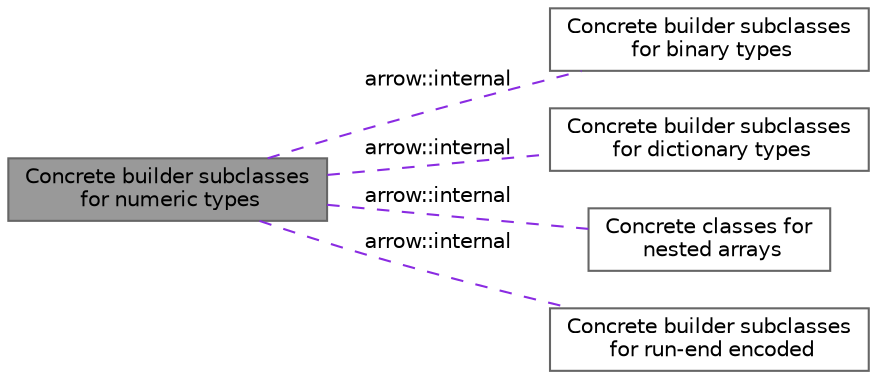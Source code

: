 digraph "Concrete builder subclasses for numeric types"
{
 // LATEX_PDF_SIZE
  bgcolor="transparent";
  edge [fontname=Helvetica,fontsize=10,labelfontname=Helvetica,labelfontsize=10];
  node [fontname=Helvetica,fontsize=10,shape=box,height=0.2,width=0.4];
  rankdir=LR;
  Node3 [id="Node000003",label="Concrete builder subclasses\l for binary types",height=0.2,width=0.4,color="grey40", fillcolor="white", style="filled",URL="$group__binary-builders.html",tooltip=" "];
  Node4 [id="Node000004",label="Concrete builder subclasses\l for dictionary types",height=0.2,width=0.4,color="grey40", fillcolor="white", style="filled",URL="$group__dictionary-builders.html",tooltip=" "];
  Node2 [id="Node000002",label="Concrete classes for\l nested arrays",height=0.2,width=0.4,color="grey40", fillcolor="white", style="filled",URL="$group__nested-arrays.html",tooltip=" "];
  Node1 [id="Node000001",label="Concrete builder subclasses\l for numeric types",height=0.2,width=0.4,color="gray40", fillcolor="grey60", style="filled", fontcolor="black",tooltip=" "];
  Node5 [id="Node000005",label="Concrete builder subclasses\l for run-end encoded",height=0.2,width=0.4,color="grey40", fillcolor="white", style="filled",URL="$group__run-end-encoded-builders.html",tooltip=" "];
  Node1->Node2 [shape=plaintext, label="arrow::internal", color="blueviolet", dir="none", style="dashed"];
  Node1->Node3 [shape=plaintext, label="arrow::internal", color="blueviolet", dir="none", style="dashed"];
  Node1->Node4 [shape=plaintext, label="arrow::internal", color="blueviolet", dir="none", style="dashed"];
  Node1->Node5 [shape=plaintext, label="arrow::internal", color="blueviolet", dir="none", style="dashed"];
}
